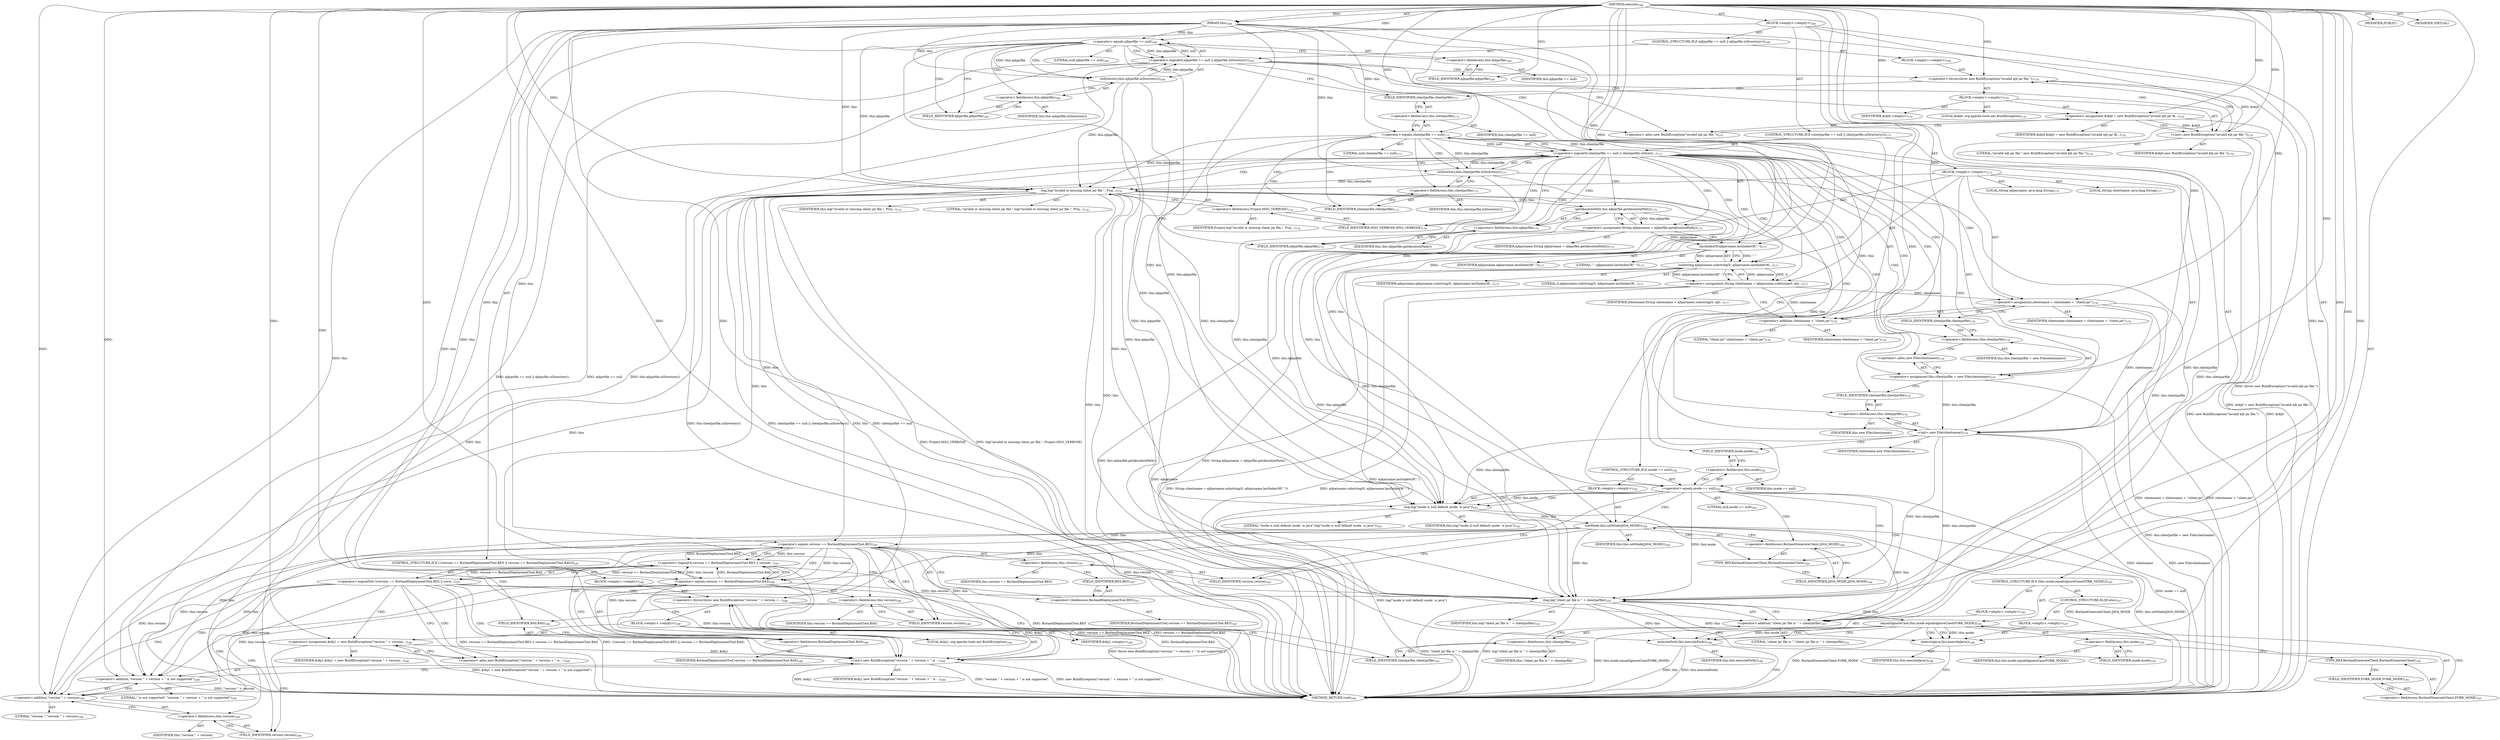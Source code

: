 digraph "execute" {  
"111669149704" [label = <(METHOD,execute)<SUB>168</SUB>> ]
"115964116997" [label = <(PARAM,this)<SUB>168</SUB>> ]
"25769803787" [label = <(BLOCK,&lt;empty&gt;,&lt;empty&gt;)<SUB>168</SUB>> ]
"47244640259" [label = <(CONTROL_STRUCTURE,IF,if (ejbjarfile == null || ejbjarfile.isDirectory()))<SUB>169</SUB>> ]
"30064771100" [label = <(&lt;operator&gt;.logicalOr,ejbjarfile == null || ejbjarfile.isDirectory())<SUB>169</SUB>> ]
"30064771101" [label = <(&lt;operator&gt;.equals,ejbjarfile == null)<SUB>169</SUB>> ]
"30064771102" [label = <(&lt;operator&gt;.fieldAccess,this.ejbjarfile)<SUB>169</SUB>> ]
"68719476775" [label = <(IDENTIFIER,this,ejbjarfile == null)> ]
"55834574860" [label = <(FIELD_IDENTIFIER,ejbjarfile,ejbjarfile)<SUB>169</SUB>> ]
"90194313218" [label = <(LITERAL,null,ejbjarfile == null)<SUB>169</SUB>> ]
"30064771103" [label = <(isDirectory,this.ejbjarfile.isDirectory())<SUB>169</SUB>> ]
"30064771104" [label = <(&lt;operator&gt;.fieldAccess,this.ejbjarfile)<SUB>169</SUB>> ]
"68719476776" [label = <(IDENTIFIER,this,this.ejbjarfile.isDirectory())> ]
"55834574861" [label = <(FIELD_IDENTIFIER,ejbjarfile,ejbjarfile)<SUB>169</SUB>> ]
"25769803788" [label = <(BLOCK,&lt;empty&gt;,&lt;empty&gt;)<SUB>169</SUB>> ]
"30064771105" [label = <(&lt;operator&gt;.throw,throw new BuildException(&quot;invalid ejb jar file.&quot;);)<SUB>170</SUB>> ]
"25769803789" [label = <(BLOCK,&lt;empty&gt;,&lt;empty&gt;)<SUB>170</SUB>> ]
"94489280512" [label = <(LOCAL,$obj0: org.apache.tools.ant.BuildException)<SUB>170</SUB>> ]
"30064771106" [label = <(&lt;operator&gt;.assignment,$obj0 = new BuildException(&quot;invalid ejb jar fil...)<SUB>170</SUB>> ]
"68719476777" [label = <(IDENTIFIER,$obj0,$obj0 = new BuildException(&quot;invalid ejb jar fil...)<SUB>170</SUB>> ]
"30064771107" [label = <(&lt;operator&gt;.alloc,new BuildException(&quot;invalid ejb jar file.&quot;))<SUB>170</SUB>> ]
"30064771108" [label = <(&lt;init&gt;,new BuildException(&quot;invalid ejb jar file.&quot;))<SUB>170</SUB>> ]
"68719476778" [label = <(IDENTIFIER,$obj0,new BuildException(&quot;invalid ejb jar file.&quot;))<SUB>170</SUB>> ]
"90194313219" [label = <(LITERAL,&quot;invalid ejb jar file.&quot;,new BuildException(&quot;invalid ejb jar file.&quot;))<SUB>170</SUB>> ]
"68719476779" [label = <(IDENTIFIER,$obj0,&lt;empty&gt;)<SUB>170</SUB>> ]
"47244640260" [label = <(CONTROL_STRUCTURE,IF,if (clientjarfile == null || clientjarfile.isDirectory()))<SUB>173</SUB>> ]
"30064771109" [label = <(&lt;operator&gt;.logicalOr,clientjarfile == null || clientjarfile.isDirect...)<SUB>173</SUB>> ]
"30064771110" [label = <(&lt;operator&gt;.equals,clientjarfile == null)<SUB>173</SUB>> ]
"30064771111" [label = <(&lt;operator&gt;.fieldAccess,this.clientjarfile)<SUB>173</SUB>> ]
"68719476780" [label = <(IDENTIFIER,this,clientjarfile == null)> ]
"55834574862" [label = <(FIELD_IDENTIFIER,clientjarfile,clientjarfile)<SUB>173</SUB>> ]
"90194313220" [label = <(LITERAL,null,clientjarfile == null)<SUB>173</SUB>> ]
"30064771112" [label = <(isDirectory,this.clientjarfile.isDirectory())<SUB>173</SUB>> ]
"30064771113" [label = <(&lt;operator&gt;.fieldAccess,this.clientjarfile)<SUB>173</SUB>> ]
"68719476781" [label = <(IDENTIFIER,this,this.clientjarfile.isDirectory())> ]
"55834574863" [label = <(FIELD_IDENTIFIER,clientjarfile,clientjarfile)<SUB>173</SUB>> ]
"25769803790" [label = <(BLOCK,&lt;empty&gt;,&lt;empty&gt;)<SUB>173</SUB>> ]
"30064771114" [label = <(log,log(&quot;invalid or missing client jar file.&quot;, Proj...)<SUB>174</SUB>> ]
"68719476746" [label = <(IDENTIFIER,this,log(&quot;invalid or missing client jar file.&quot;, Proj...)<SUB>174</SUB>> ]
"90194313221" [label = <(LITERAL,&quot;invalid or missing client jar file.&quot;,log(&quot;invalid or missing client jar file.&quot;, Proj...)<SUB>174</SUB>> ]
"30064771115" [label = <(&lt;operator&gt;.fieldAccess,Project.MSG_VERBOSE)<SUB>174</SUB>> ]
"68719476782" [label = <(IDENTIFIER,Project,log(&quot;invalid or missing client jar file.&quot;, Proj...)<SUB>174</SUB>> ]
"55834574864" [label = <(FIELD_IDENTIFIER,MSG_VERBOSE,MSG_VERBOSE)<SUB>174</SUB>> ]
"94489280513" [label = <(LOCAL,String ejbjarname: java.lang.String)<SUB>175</SUB>> ]
"30064771116" [label = <(&lt;operator&gt;.assignment,String ejbjarname = ejbjarfile.getAbsolutePath())<SUB>175</SUB>> ]
"68719476783" [label = <(IDENTIFIER,ejbjarname,String ejbjarname = ejbjarfile.getAbsolutePath())<SUB>175</SUB>> ]
"30064771117" [label = <(getAbsolutePath,this.ejbjarfile.getAbsolutePath())<SUB>175</SUB>> ]
"30064771118" [label = <(&lt;operator&gt;.fieldAccess,this.ejbjarfile)<SUB>175</SUB>> ]
"68719476784" [label = <(IDENTIFIER,this,this.ejbjarfile.getAbsolutePath())> ]
"55834574865" [label = <(FIELD_IDENTIFIER,ejbjarfile,ejbjarfile)<SUB>175</SUB>> ]
"94489280514" [label = <(LOCAL,String clientname: java.lang.String)<SUB>177</SUB>> ]
"30064771119" [label = <(&lt;operator&gt;.assignment,String clientname = ejbjarname.substring(0, ejb...)<SUB>177</SUB>> ]
"68719476785" [label = <(IDENTIFIER,clientname,String clientname = ejbjarname.substring(0, ejb...)<SUB>177</SUB>> ]
"30064771120" [label = <(substring,ejbjarname.substring(0, ejbjarname.lastIndexOf(...)<SUB>177</SUB>> ]
"68719476786" [label = <(IDENTIFIER,ejbjarname,ejbjarname.substring(0, ejbjarname.lastIndexOf(...)<SUB>177</SUB>> ]
"90194313222" [label = <(LITERAL,0,ejbjarname.substring(0, ejbjarname.lastIndexOf(...)<SUB>177</SUB>> ]
"30064771121" [label = <(lastIndexOf,ejbjarname.lastIndexOf(&quot;.&quot;))<SUB>177</SUB>> ]
"68719476787" [label = <(IDENTIFIER,ejbjarname,ejbjarname.lastIndexOf(&quot;.&quot;))<SUB>177</SUB>> ]
"90194313223" [label = <(LITERAL,&quot;.&quot;,ejbjarname.lastIndexOf(&quot;.&quot;))<SUB>177</SUB>> ]
"30064771122" [label = <(&lt;operator&gt;.assignment,clientname = clientname + &quot;client.jar&quot;)<SUB>178</SUB>> ]
"68719476788" [label = <(IDENTIFIER,clientname,clientname = clientname + &quot;client.jar&quot;)<SUB>178</SUB>> ]
"30064771123" [label = <(&lt;operator&gt;.addition,clientname + &quot;client.jar&quot;)<SUB>178</SUB>> ]
"68719476789" [label = <(IDENTIFIER,clientname,clientname + &quot;client.jar&quot;)<SUB>178</SUB>> ]
"90194313224" [label = <(LITERAL,&quot;client.jar&quot;,clientname + &quot;client.jar&quot;)<SUB>178</SUB>> ]
"30064771124" [label = <(&lt;operator&gt;.assignment,this.clientjarfile = new File(clientname))<SUB>179</SUB>> ]
"30064771125" [label = <(&lt;operator&gt;.fieldAccess,this.clientjarfile)<SUB>179</SUB>> ]
"68719476790" [label = <(IDENTIFIER,this,this.clientjarfile = new File(clientname))> ]
"55834574866" [label = <(FIELD_IDENTIFIER,clientjarfile,clientjarfile)<SUB>179</SUB>> ]
"30064771126" [label = <(&lt;operator&gt;.alloc,new File(clientname))<SUB>179</SUB>> ]
"30064771127" [label = <(&lt;init&gt;,new File(clientname))<SUB>179</SUB>> ]
"30064771128" [label = <(&lt;operator&gt;.fieldAccess,this.clientjarfile)<SUB>179</SUB>> ]
"68719476791" [label = <(IDENTIFIER,this,new File(clientname))> ]
"55834574867" [label = <(FIELD_IDENTIFIER,clientjarfile,clientjarfile)<SUB>179</SUB>> ]
"68719476792" [label = <(IDENTIFIER,clientname,new File(clientname))<SUB>179</SUB>> ]
"47244640261" [label = <(CONTROL_STRUCTURE,IF,if (mode == null))<SUB>182</SUB>> ]
"30064771129" [label = <(&lt;operator&gt;.equals,mode == null)<SUB>182</SUB>> ]
"30064771130" [label = <(&lt;operator&gt;.fieldAccess,this.mode)<SUB>182</SUB>> ]
"68719476793" [label = <(IDENTIFIER,this,mode == null)> ]
"55834574868" [label = <(FIELD_IDENTIFIER,mode,mode)<SUB>182</SUB>> ]
"90194313225" [label = <(LITERAL,null,mode == null)<SUB>182</SUB>> ]
"25769803791" [label = <(BLOCK,&lt;empty&gt;,&lt;empty&gt;)<SUB>182</SUB>> ]
"30064771131" [label = <(log,log(&quot;mode is null default mode  is java&quot;))<SUB>183</SUB>> ]
"68719476747" [label = <(IDENTIFIER,this,log(&quot;mode is null default mode  is java&quot;))<SUB>183</SUB>> ]
"90194313226" [label = <(LITERAL,&quot;mode is null default mode  is java&quot;,log(&quot;mode is null default mode  is java&quot;))<SUB>183</SUB>> ]
"30064771132" [label = <(setMode,this.setMode(JAVA_MODE))<SUB>184</SUB>> ]
"68719476748" [label = <(IDENTIFIER,this,this.setMode(JAVA_MODE))<SUB>184</SUB>> ]
"30064771133" [label = <(&lt;operator&gt;.fieldAccess,BorlandGenerateClient.JAVA_MODE)<SUB>184</SUB>> ]
"180388626432" [label = <(TYPE_REF,BorlandGenerateClient,BorlandGenerateClient)<SUB>184</SUB>> ]
"55834574869" [label = <(FIELD_IDENTIFIER,JAVA_MODE,JAVA_MODE)<SUB>184</SUB>> ]
"47244640262" [label = <(CONTROL_STRUCTURE,IF,if (!(version == BorlandDeploymentTool.BES || version == BorlandDeploymentTool.BAS)))<SUB>187</SUB>> ]
"30064771134" [label = <(&lt;operator&gt;.logicalNot,!(version == BorlandDeploymentTool.BES || versi...)<SUB>187</SUB>> ]
"30064771135" [label = <(&lt;operator&gt;.logicalOr,version == BorlandDeploymentTool.BES || version...)<SUB>187</SUB>> ]
"30064771136" [label = <(&lt;operator&gt;.equals,version == BorlandDeploymentTool.BES)<SUB>187</SUB>> ]
"30064771137" [label = <(&lt;operator&gt;.fieldAccess,this.version)<SUB>187</SUB>> ]
"68719476794" [label = <(IDENTIFIER,this,version == BorlandDeploymentTool.BES)> ]
"55834574870" [label = <(FIELD_IDENTIFIER,version,version)<SUB>187</SUB>> ]
"30064771138" [label = <(&lt;operator&gt;.fieldAccess,BorlandDeploymentTool.BES)<SUB>187</SUB>> ]
"68719476795" [label = <(IDENTIFIER,BorlandDeploymentTool,version == BorlandDeploymentTool.BES)<SUB>187</SUB>> ]
"55834574871" [label = <(FIELD_IDENTIFIER,BES,BES)<SUB>187</SUB>> ]
"30064771139" [label = <(&lt;operator&gt;.equals,version == BorlandDeploymentTool.BAS)<SUB>188</SUB>> ]
"30064771140" [label = <(&lt;operator&gt;.fieldAccess,this.version)<SUB>188</SUB>> ]
"68719476796" [label = <(IDENTIFIER,this,version == BorlandDeploymentTool.BAS)> ]
"55834574872" [label = <(FIELD_IDENTIFIER,version,version)<SUB>188</SUB>> ]
"30064771141" [label = <(&lt;operator&gt;.fieldAccess,BorlandDeploymentTool.BAS)<SUB>188</SUB>> ]
"68719476797" [label = <(IDENTIFIER,BorlandDeploymentTool,version == BorlandDeploymentTool.BAS)<SUB>188</SUB>> ]
"55834574873" [label = <(FIELD_IDENTIFIER,BAS,BAS)<SUB>188</SUB>> ]
"25769803792" [label = <(BLOCK,&lt;empty&gt;,&lt;empty&gt;)<SUB>188</SUB>> ]
"30064771142" [label = <(&lt;operator&gt;.throw,throw new BuildException(&quot;version &quot; + version +...)<SUB>189</SUB>> ]
"25769803793" [label = <(BLOCK,&lt;empty&gt;,&lt;empty&gt;)<SUB>189</SUB>> ]
"94489280515" [label = <(LOCAL,$obj1: org.apache.tools.ant.BuildException)<SUB>189</SUB>> ]
"30064771143" [label = <(&lt;operator&gt;.assignment,$obj1 = new BuildException(&quot;version &quot; + version...)<SUB>189</SUB>> ]
"68719476798" [label = <(IDENTIFIER,$obj1,$obj1 = new BuildException(&quot;version &quot; + version...)<SUB>189</SUB>> ]
"30064771144" [label = <(&lt;operator&gt;.alloc,new BuildException(&quot;version &quot; + version + &quot; is ...)<SUB>189</SUB>> ]
"30064771145" [label = <(&lt;init&gt;,new BuildException(&quot;version &quot; + version + &quot; is ...)<SUB>189</SUB>> ]
"68719476799" [label = <(IDENTIFIER,$obj1,new BuildException(&quot;version &quot; + version + &quot; is ...)<SUB>189</SUB>> ]
"30064771146" [label = <(&lt;operator&gt;.addition,&quot;version &quot; + version + &quot; is not supported&quot;)<SUB>189</SUB>> ]
"30064771147" [label = <(&lt;operator&gt;.addition,&quot;version &quot; + version)<SUB>189</SUB>> ]
"90194313227" [label = <(LITERAL,&quot;version &quot;,&quot;version &quot; + version)<SUB>189</SUB>> ]
"30064771148" [label = <(&lt;operator&gt;.fieldAccess,this.version)<SUB>189</SUB>> ]
"68719476800" [label = <(IDENTIFIER,this,&quot;version &quot; + version)> ]
"55834574874" [label = <(FIELD_IDENTIFIER,version,version)<SUB>189</SUB>> ]
"90194313228" [label = <(LITERAL,&quot; is not supported&quot;,&quot;version &quot; + version + &quot; is not supported&quot;)<SUB>190</SUB>> ]
"68719476801" [label = <(IDENTIFIER,$obj1,&lt;empty&gt;)<SUB>189</SUB>> ]
"30064771149" [label = <(log,log(&quot;client jar file is &quot; + clientjarfile))<SUB>193</SUB>> ]
"68719476749" [label = <(IDENTIFIER,this,log(&quot;client jar file is &quot; + clientjarfile))<SUB>193</SUB>> ]
"30064771150" [label = <(&lt;operator&gt;.addition,&quot;client jar file is &quot; + clientjarfile)<SUB>193</SUB>> ]
"90194313229" [label = <(LITERAL,&quot;client jar file is &quot;,&quot;client jar file is &quot; + clientjarfile)<SUB>193</SUB>> ]
"30064771151" [label = <(&lt;operator&gt;.fieldAccess,this.clientjarfile)<SUB>193</SUB>> ]
"68719476802" [label = <(IDENTIFIER,this,&quot;client jar file is &quot; + clientjarfile)> ]
"55834574875" [label = <(FIELD_IDENTIFIER,clientjarfile,clientjarfile)<SUB>193</SUB>> ]
"47244640263" [label = <(CONTROL_STRUCTURE,IF,if (this.mode.equalsIgnoreCase(FORK_MODE)))<SUB>195</SUB>> ]
"30064771152" [label = <(equalsIgnoreCase,this.mode.equalsIgnoreCase(FORK_MODE))<SUB>195</SUB>> ]
"30064771153" [label = <(&lt;operator&gt;.fieldAccess,this.mode)<SUB>195</SUB>> ]
"68719476803" [label = <(IDENTIFIER,this,this.mode.equalsIgnoreCase(FORK_MODE))> ]
"55834574876" [label = <(FIELD_IDENTIFIER,mode,mode)<SUB>195</SUB>> ]
"30064771154" [label = <(&lt;operator&gt;.fieldAccess,BorlandGenerateClient.FORK_MODE)<SUB>195</SUB>> ]
"180388626433" [label = <(TYPE_REF,BorlandGenerateClient,BorlandGenerateClient)<SUB>195</SUB>> ]
"55834574877" [label = <(FIELD_IDENTIFIER,FORK_MODE,FORK_MODE)<SUB>195</SUB>> ]
"25769803794" [label = <(BLOCK,&lt;empty&gt;,&lt;empty&gt;)<SUB>195</SUB>> ]
"30064771155" [label = <(executeFork,this.executeFork())<SUB>196</SUB>> ]
"68719476750" [label = <(IDENTIFIER,this,this.executeFork())<SUB>196</SUB>> ]
"47244640264" [label = <(CONTROL_STRUCTURE,ELSE,else)<SUB>197</SUB>> ]
"25769803795" [label = <(BLOCK,&lt;empty&gt;,&lt;empty&gt;)<SUB>197</SUB>> ]
"30064771156" [label = <(executeJava,this.executeJava())<SUB>198</SUB>> ]
"68719476751" [label = <(IDENTIFIER,this,this.executeJava())<SUB>198</SUB>> ]
"133143986194" [label = <(MODIFIER,PUBLIC)> ]
"133143986195" [label = <(MODIFIER,VIRTUAL)> ]
"128849018888" [label = <(METHOD_RETURN,void)<SUB>168</SUB>> ]
  "111669149704" -> "115964116997"  [ label = "AST: "] 
  "111669149704" -> "25769803787"  [ label = "AST: "] 
  "111669149704" -> "133143986194"  [ label = "AST: "] 
  "111669149704" -> "133143986195"  [ label = "AST: "] 
  "111669149704" -> "128849018888"  [ label = "AST: "] 
  "25769803787" -> "47244640259"  [ label = "AST: "] 
  "25769803787" -> "47244640260"  [ label = "AST: "] 
  "25769803787" -> "47244640261"  [ label = "AST: "] 
  "25769803787" -> "47244640262"  [ label = "AST: "] 
  "25769803787" -> "30064771149"  [ label = "AST: "] 
  "25769803787" -> "47244640263"  [ label = "AST: "] 
  "47244640259" -> "30064771100"  [ label = "AST: "] 
  "47244640259" -> "25769803788"  [ label = "AST: "] 
  "30064771100" -> "30064771101"  [ label = "AST: "] 
  "30064771100" -> "30064771103"  [ label = "AST: "] 
  "30064771101" -> "30064771102"  [ label = "AST: "] 
  "30064771101" -> "90194313218"  [ label = "AST: "] 
  "30064771102" -> "68719476775"  [ label = "AST: "] 
  "30064771102" -> "55834574860"  [ label = "AST: "] 
  "30064771103" -> "30064771104"  [ label = "AST: "] 
  "30064771104" -> "68719476776"  [ label = "AST: "] 
  "30064771104" -> "55834574861"  [ label = "AST: "] 
  "25769803788" -> "30064771105"  [ label = "AST: "] 
  "30064771105" -> "25769803789"  [ label = "AST: "] 
  "25769803789" -> "94489280512"  [ label = "AST: "] 
  "25769803789" -> "30064771106"  [ label = "AST: "] 
  "25769803789" -> "30064771108"  [ label = "AST: "] 
  "25769803789" -> "68719476779"  [ label = "AST: "] 
  "30064771106" -> "68719476777"  [ label = "AST: "] 
  "30064771106" -> "30064771107"  [ label = "AST: "] 
  "30064771108" -> "68719476778"  [ label = "AST: "] 
  "30064771108" -> "90194313219"  [ label = "AST: "] 
  "47244640260" -> "30064771109"  [ label = "AST: "] 
  "47244640260" -> "25769803790"  [ label = "AST: "] 
  "30064771109" -> "30064771110"  [ label = "AST: "] 
  "30064771109" -> "30064771112"  [ label = "AST: "] 
  "30064771110" -> "30064771111"  [ label = "AST: "] 
  "30064771110" -> "90194313220"  [ label = "AST: "] 
  "30064771111" -> "68719476780"  [ label = "AST: "] 
  "30064771111" -> "55834574862"  [ label = "AST: "] 
  "30064771112" -> "30064771113"  [ label = "AST: "] 
  "30064771113" -> "68719476781"  [ label = "AST: "] 
  "30064771113" -> "55834574863"  [ label = "AST: "] 
  "25769803790" -> "30064771114"  [ label = "AST: "] 
  "25769803790" -> "94489280513"  [ label = "AST: "] 
  "25769803790" -> "30064771116"  [ label = "AST: "] 
  "25769803790" -> "94489280514"  [ label = "AST: "] 
  "25769803790" -> "30064771119"  [ label = "AST: "] 
  "25769803790" -> "30064771122"  [ label = "AST: "] 
  "25769803790" -> "30064771124"  [ label = "AST: "] 
  "25769803790" -> "30064771127"  [ label = "AST: "] 
  "30064771114" -> "68719476746"  [ label = "AST: "] 
  "30064771114" -> "90194313221"  [ label = "AST: "] 
  "30064771114" -> "30064771115"  [ label = "AST: "] 
  "30064771115" -> "68719476782"  [ label = "AST: "] 
  "30064771115" -> "55834574864"  [ label = "AST: "] 
  "30064771116" -> "68719476783"  [ label = "AST: "] 
  "30064771116" -> "30064771117"  [ label = "AST: "] 
  "30064771117" -> "30064771118"  [ label = "AST: "] 
  "30064771118" -> "68719476784"  [ label = "AST: "] 
  "30064771118" -> "55834574865"  [ label = "AST: "] 
  "30064771119" -> "68719476785"  [ label = "AST: "] 
  "30064771119" -> "30064771120"  [ label = "AST: "] 
  "30064771120" -> "68719476786"  [ label = "AST: "] 
  "30064771120" -> "90194313222"  [ label = "AST: "] 
  "30064771120" -> "30064771121"  [ label = "AST: "] 
  "30064771121" -> "68719476787"  [ label = "AST: "] 
  "30064771121" -> "90194313223"  [ label = "AST: "] 
  "30064771122" -> "68719476788"  [ label = "AST: "] 
  "30064771122" -> "30064771123"  [ label = "AST: "] 
  "30064771123" -> "68719476789"  [ label = "AST: "] 
  "30064771123" -> "90194313224"  [ label = "AST: "] 
  "30064771124" -> "30064771125"  [ label = "AST: "] 
  "30064771124" -> "30064771126"  [ label = "AST: "] 
  "30064771125" -> "68719476790"  [ label = "AST: "] 
  "30064771125" -> "55834574866"  [ label = "AST: "] 
  "30064771127" -> "30064771128"  [ label = "AST: "] 
  "30064771127" -> "68719476792"  [ label = "AST: "] 
  "30064771128" -> "68719476791"  [ label = "AST: "] 
  "30064771128" -> "55834574867"  [ label = "AST: "] 
  "47244640261" -> "30064771129"  [ label = "AST: "] 
  "47244640261" -> "25769803791"  [ label = "AST: "] 
  "30064771129" -> "30064771130"  [ label = "AST: "] 
  "30064771129" -> "90194313225"  [ label = "AST: "] 
  "30064771130" -> "68719476793"  [ label = "AST: "] 
  "30064771130" -> "55834574868"  [ label = "AST: "] 
  "25769803791" -> "30064771131"  [ label = "AST: "] 
  "25769803791" -> "30064771132"  [ label = "AST: "] 
  "30064771131" -> "68719476747"  [ label = "AST: "] 
  "30064771131" -> "90194313226"  [ label = "AST: "] 
  "30064771132" -> "68719476748"  [ label = "AST: "] 
  "30064771132" -> "30064771133"  [ label = "AST: "] 
  "30064771133" -> "180388626432"  [ label = "AST: "] 
  "30064771133" -> "55834574869"  [ label = "AST: "] 
  "47244640262" -> "30064771134"  [ label = "AST: "] 
  "47244640262" -> "25769803792"  [ label = "AST: "] 
  "30064771134" -> "30064771135"  [ label = "AST: "] 
  "30064771135" -> "30064771136"  [ label = "AST: "] 
  "30064771135" -> "30064771139"  [ label = "AST: "] 
  "30064771136" -> "30064771137"  [ label = "AST: "] 
  "30064771136" -> "30064771138"  [ label = "AST: "] 
  "30064771137" -> "68719476794"  [ label = "AST: "] 
  "30064771137" -> "55834574870"  [ label = "AST: "] 
  "30064771138" -> "68719476795"  [ label = "AST: "] 
  "30064771138" -> "55834574871"  [ label = "AST: "] 
  "30064771139" -> "30064771140"  [ label = "AST: "] 
  "30064771139" -> "30064771141"  [ label = "AST: "] 
  "30064771140" -> "68719476796"  [ label = "AST: "] 
  "30064771140" -> "55834574872"  [ label = "AST: "] 
  "30064771141" -> "68719476797"  [ label = "AST: "] 
  "30064771141" -> "55834574873"  [ label = "AST: "] 
  "25769803792" -> "30064771142"  [ label = "AST: "] 
  "30064771142" -> "25769803793"  [ label = "AST: "] 
  "25769803793" -> "94489280515"  [ label = "AST: "] 
  "25769803793" -> "30064771143"  [ label = "AST: "] 
  "25769803793" -> "30064771145"  [ label = "AST: "] 
  "25769803793" -> "68719476801"  [ label = "AST: "] 
  "30064771143" -> "68719476798"  [ label = "AST: "] 
  "30064771143" -> "30064771144"  [ label = "AST: "] 
  "30064771145" -> "68719476799"  [ label = "AST: "] 
  "30064771145" -> "30064771146"  [ label = "AST: "] 
  "30064771146" -> "30064771147"  [ label = "AST: "] 
  "30064771146" -> "90194313228"  [ label = "AST: "] 
  "30064771147" -> "90194313227"  [ label = "AST: "] 
  "30064771147" -> "30064771148"  [ label = "AST: "] 
  "30064771148" -> "68719476800"  [ label = "AST: "] 
  "30064771148" -> "55834574874"  [ label = "AST: "] 
  "30064771149" -> "68719476749"  [ label = "AST: "] 
  "30064771149" -> "30064771150"  [ label = "AST: "] 
  "30064771150" -> "90194313229"  [ label = "AST: "] 
  "30064771150" -> "30064771151"  [ label = "AST: "] 
  "30064771151" -> "68719476802"  [ label = "AST: "] 
  "30064771151" -> "55834574875"  [ label = "AST: "] 
  "47244640263" -> "30064771152"  [ label = "AST: "] 
  "47244640263" -> "25769803794"  [ label = "AST: "] 
  "47244640263" -> "47244640264"  [ label = "AST: "] 
  "30064771152" -> "30064771153"  [ label = "AST: "] 
  "30064771152" -> "30064771154"  [ label = "AST: "] 
  "30064771153" -> "68719476803"  [ label = "AST: "] 
  "30064771153" -> "55834574876"  [ label = "AST: "] 
  "30064771154" -> "180388626433"  [ label = "AST: "] 
  "30064771154" -> "55834574877"  [ label = "AST: "] 
  "25769803794" -> "30064771155"  [ label = "AST: "] 
  "30064771155" -> "68719476750"  [ label = "AST: "] 
  "47244640264" -> "25769803795"  [ label = "AST: "] 
  "25769803795" -> "30064771156"  [ label = "AST: "] 
  "30064771156" -> "68719476751"  [ label = "AST: "] 
  "30064771149" -> "55834574876"  [ label = "CFG: "] 
  "30064771100" -> "30064771107"  [ label = "CFG: "] 
  "30064771100" -> "55834574862"  [ label = "CFG: "] 
  "30064771109" -> "55834574864"  [ label = "CFG: "] 
  "30064771109" -> "55834574868"  [ label = "CFG: "] 
  "30064771129" -> "30064771131"  [ label = "CFG: "] 
  "30064771129" -> "55834574870"  [ label = "CFG: "] 
  "30064771134" -> "30064771144"  [ label = "CFG: "] 
  "30064771134" -> "55834574875"  [ label = "CFG: "] 
  "30064771150" -> "30064771149"  [ label = "CFG: "] 
  "30064771152" -> "30064771155"  [ label = "CFG: "] 
  "30064771152" -> "30064771156"  [ label = "CFG: "] 
  "30064771101" -> "30064771100"  [ label = "CFG: "] 
  "30064771101" -> "55834574861"  [ label = "CFG: "] 
  "30064771103" -> "30064771100"  [ label = "CFG: "] 
  "30064771105" -> "55834574862"  [ label = "CFG: "] 
  "30064771110" -> "30064771109"  [ label = "CFG: "] 
  "30064771110" -> "55834574863"  [ label = "CFG: "] 
  "30064771112" -> "30064771109"  [ label = "CFG: "] 
  "30064771114" -> "55834574865"  [ label = "CFG: "] 
  "30064771116" -> "30064771121"  [ label = "CFG: "] 
  "30064771119" -> "30064771123"  [ label = "CFG: "] 
  "30064771122" -> "55834574866"  [ label = "CFG: "] 
  "30064771124" -> "55834574867"  [ label = "CFG: "] 
  "30064771127" -> "55834574868"  [ label = "CFG: "] 
  "30064771130" -> "30064771129"  [ label = "CFG: "] 
  "30064771131" -> "180388626432"  [ label = "CFG: "] 
  "30064771132" -> "55834574870"  [ label = "CFG: "] 
  "30064771135" -> "30064771134"  [ label = "CFG: "] 
  "30064771142" -> "55834574875"  [ label = "CFG: "] 
  "30064771151" -> "30064771150"  [ label = "CFG: "] 
  "30064771153" -> "180388626433"  [ label = "CFG: "] 
  "30064771154" -> "30064771152"  [ label = "CFG: "] 
  "30064771155" -> "128849018888"  [ label = "CFG: "] 
  "30064771102" -> "30064771101"  [ label = "CFG: "] 
  "30064771104" -> "30064771103"  [ label = "CFG: "] 
  "30064771111" -> "30064771110"  [ label = "CFG: "] 
  "30064771113" -> "30064771112"  [ label = "CFG: "] 
  "30064771115" -> "30064771114"  [ label = "CFG: "] 
  "30064771117" -> "30064771116"  [ label = "CFG: "] 
  "30064771120" -> "30064771119"  [ label = "CFG: "] 
  "30064771123" -> "30064771122"  [ label = "CFG: "] 
  "30064771125" -> "30064771126"  [ label = "CFG: "] 
  "30064771126" -> "30064771124"  [ label = "CFG: "] 
  "30064771128" -> "30064771127"  [ label = "CFG: "] 
  "55834574868" -> "30064771130"  [ label = "CFG: "] 
  "30064771133" -> "30064771132"  [ label = "CFG: "] 
  "30064771136" -> "30064771135"  [ label = "CFG: "] 
  "30064771136" -> "55834574872"  [ label = "CFG: "] 
  "30064771139" -> "30064771135"  [ label = "CFG: "] 
  "55834574875" -> "30064771151"  [ label = "CFG: "] 
  "55834574876" -> "30064771153"  [ label = "CFG: "] 
  "180388626433" -> "55834574877"  [ label = "CFG: "] 
  "55834574877" -> "30064771154"  [ label = "CFG: "] 
  "30064771156" -> "128849018888"  [ label = "CFG: "] 
  "55834574860" -> "30064771102"  [ label = "CFG: "] 
  "55834574861" -> "30064771104"  [ label = "CFG: "] 
  "30064771106" -> "30064771108"  [ label = "CFG: "] 
  "30064771108" -> "30064771105"  [ label = "CFG: "] 
  "55834574862" -> "30064771111"  [ label = "CFG: "] 
  "55834574863" -> "30064771113"  [ label = "CFG: "] 
  "55834574864" -> "30064771115"  [ label = "CFG: "] 
  "30064771118" -> "30064771117"  [ label = "CFG: "] 
  "30064771121" -> "30064771120"  [ label = "CFG: "] 
  "55834574866" -> "30064771125"  [ label = "CFG: "] 
  "55834574867" -> "30064771128"  [ label = "CFG: "] 
  "180388626432" -> "55834574869"  [ label = "CFG: "] 
  "55834574869" -> "30064771133"  [ label = "CFG: "] 
  "30064771137" -> "55834574871"  [ label = "CFG: "] 
  "30064771138" -> "30064771136"  [ label = "CFG: "] 
  "30064771140" -> "55834574873"  [ label = "CFG: "] 
  "30064771141" -> "30064771139"  [ label = "CFG: "] 
  "30064771143" -> "55834574874"  [ label = "CFG: "] 
  "30064771145" -> "30064771142"  [ label = "CFG: "] 
  "30064771107" -> "30064771106"  [ label = "CFG: "] 
  "55834574865" -> "30064771118"  [ label = "CFG: "] 
  "55834574870" -> "30064771137"  [ label = "CFG: "] 
  "55834574871" -> "30064771138"  [ label = "CFG: "] 
  "55834574872" -> "30064771140"  [ label = "CFG: "] 
  "55834574873" -> "30064771141"  [ label = "CFG: "] 
  "30064771144" -> "30064771143"  [ label = "CFG: "] 
  "30064771146" -> "30064771145"  [ label = "CFG: "] 
  "30064771147" -> "30064771146"  [ label = "CFG: "] 
  "30064771148" -> "30064771147"  [ label = "CFG: "] 
  "55834574874" -> "30064771148"  [ label = "CFG: "] 
  "111669149704" -> "55834574860"  [ label = "CFG: "] 
  "30064771100" -> "128849018888"  [ label = "DDG: ejbjarfile == null"] 
  "30064771100" -> "128849018888"  [ label = "DDG: this.ejbjarfile.isDirectory()"] 
  "30064771100" -> "128849018888"  [ label = "DDG: ejbjarfile == null || ejbjarfile.isDirectory()"] 
  "30064771106" -> "128849018888"  [ label = "DDG: $obj0 = new BuildException(&quot;invalid ejb jar file.&quot;)"] 
  "30064771108" -> "128849018888"  [ label = "DDG: $obj0"] 
  "30064771108" -> "128849018888"  [ label = "DDG: new BuildException(&quot;invalid ejb jar file.&quot;)"] 
  "30064771105" -> "128849018888"  [ label = "DDG: throw new BuildException(&quot;invalid ejb jar file.&quot;);"] 
  "30064771109" -> "128849018888"  [ label = "DDG: clientjarfile == null"] 
  "30064771109" -> "128849018888"  [ label = "DDG: this.clientjarfile.isDirectory()"] 
  "30064771109" -> "128849018888"  [ label = "DDG: clientjarfile == null || clientjarfile.isDirectory()"] 
  "30064771114" -> "128849018888"  [ label = "DDG: Project.MSG_VERBOSE"] 
  "30064771114" -> "128849018888"  [ label = "DDG: log(&quot;invalid or missing client jar file.&quot;, Project.MSG_VERBOSE)"] 
  "30064771116" -> "128849018888"  [ label = "DDG: this.ejbjarfile.getAbsolutePath()"] 
  "30064771116" -> "128849018888"  [ label = "DDG: String ejbjarname = ejbjarfile.getAbsolutePath()"] 
  "30064771120" -> "128849018888"  [ label = "DDG: ejbjarname"] 
  "30064771120" -> "128849018888"  [ label = "DDG: ejbjarname.lastIndexOf(&quot;.&quot;)"] 
  "30064771119" -> "128849018888"  [ label = "DDG: ejbjarname.substring(0, ejbjarname.lastIndexOf(&quot;.&quot;))"] 
  "30064771119" -> "128849018888"  [ label = "DDG: String clientname = ejbjarname.substring(0, ejbjarname.lastIndexOf(&quot;.&quot;))"] 
  "30064771122" -> "128849018888"  [ label = "DDG: clientname + &quot;client.jar&quot;"] 
  "30064771122" -> "128849018888"  [ label = "DDG: clientname = clientname + &quot;client.jar&quot;"] 
  "30064771124" -> "128849018888"  [ label = "DDG: this.clientjarfile = new File(clientname)"] 
  "30064771127" -> "128849018888"  [ label = "DDG: clientname"] 
  "30064771127" -> "128849018888"  [ label = "DDG: new File(clientname)"] 
  "30064771129" -> "128849018888"  [ label = "DDG: mode == null"] 
  "30064771131" -> "128849018888"  [ label = "DDG: log(&quot;mode is null default mode  is java&quot;)"] 
  "30064771132" -> "128849018888"  [ label = "DDG: BorlandGenerateClient.JAVA_MODE"] 
  "30064771132" -> "128849018888"  [ label = "DDG: this.setMode(JAVA_MODE)"] 
  "30064771136" -> "128849018888"  [ label = "DDG: BorlandDeploymentTool.BES"] 
  "30064771135" -> "128849018888"  [ label = "DDG: version == BorlandDeploymentTool.BES"] 
  "30064771139" -> "128849018888"  [ label = "DDG: BorlandDeploymentTool.BAS"] 
  "30064771135" -> "128849018888"  [ label = "DDG: version == BorlandDeploymentTool.BAS"] 
  "30064771134" -> "128849018888"  [ label = "DDG: version == BorlandDeploymentTool.BES || version == BorlandDeploymentTool.BAS"] 
  "30064771134" -> "128849018888"  [ label = "DDG: !(version == BorlandDeploymentTool.BES || version == BorlandDeploymentTool.BAS)"] 
  "30064771143" -> "128849018888"  [ label = "DDG: $obj1 = new BuildException(&quot;version &quot; + version + &quot; is not supported&quot;)"] 
  "30064771145" -> "128849018888"  [ label = "DDG: $obj1"] 
  "30064771146" -> "128849018888"  [ label = "DDG: &quot;version &quot; + version"] 
  "30064771145" -> "128849018888"  [ label = "DDG: &quot;version &quot; + version + &quot; is not supported&quot;"] 
  "30064771145" -> "128849018888"  [ label = "DDG: new BuildException(&quot;version &quot; + version + &quot; is not supported&quot;)"] 
  "30064771142" -> "128849018888"  [ label = "DDG: throw new BuildException(&quot;version &quot; + version + &quot; is not supported&quot;);"] 
  "30064771149" -> "128849018888"  [ label = "DDG: &quot;client jar file is &quot; + clientjarfile"] 
  "30064771149" -> "128849018888"  [ label = "DDG: log(&quot;client jar file is &quot; + clientjarfile)"] 
  "30064771152" -> "128849018888"  [ label = "DDG: BorlandGenerateClient.FORK_MODE"] 
  "30064771152" -> "128849018888"  [ label = "DDG: this.mode.equalsIgnoreCase(FORK_MODE)"] 
  "30064771155" -> "128849018888"  [ label = "DDG: this"] 
  "30064771155" -> "128849018888"  [ label = "DDG: this.executeFork()"] 
  "111669149704" -> "115964116997"  [ label = "DDG: "] 
  "115964116997" -> "30064771149"  [ label = "DDG: this"] 
  "30064771101" -> "30064771149"  [ label = "DDG: this.ejbjarfile"] 
  "30064771103" -> "30064771149"  [ label = "DDG: this.ejbjarfile"] 
  "30064771114" -> "30064771149"  [ label = "DDG: this"] 
  "30064771117" -> "30064771149"  [ label = "DDG: this.ejbjarfile"] 
  "30064771129" -> "30064771149"  [ label = "DDG: this.mode"] 
  "30064771132" -> "30064771149"  [ label = "DDG: this"] 
  "30064771136" -> "30064771149"  [ label = "DDG: this.version"] 
  "30064771139" -> "30064771149"  [ label = "DDG: this.version"] 
  "111669149704" -> "30064771149"  [ label = "DDG: "] 
  "30064771110" -> "30064771149"  [ label = "DDG: this.clientjarfile"] 
  "30064771112" -> "30064771149"  [ label = "DDG: this.clientjarfile"] 
  "30064771127" -> "30064771149"  [ label = "DDG: this.clientjarfile"] 
  "30064771101" -> "30064771100"  [ label = "DDG: this.ejbjarfile"] 
  "30064771101" -> "30064771100"  [ label = "DDG: null"] 
  "30064771103" -> "30064771100"  [ label = "DDG: this.ejbjarfile"] 
  "30064771110" -> "30064771109"  [ label = "DDG: this.clientjarfile"] 
  "30064771110" -> "30064771109"  [ label = "DDG: null"] 
  "30064771112" -> "30064771109"  [ label = "DDG: this.clientjarfile"] 
  "30064771117" -> "30064771116"  [ label = "DDG: this.ejbjarfile"] 
  "30064771120" -> "30064771119"  [ label = "DDG: ejbjarname"] 
  "30064771120" -> "30064771119"  [ label = "DDG: 0"] 
  "30064771120" -> "30064771119"  [ label = "DDG: ejbjarname.lastIndexOf(&quot;.&quot;)"] 
  "30064771119" -> "30064771122"  [ label = "DDG: clientname"] 
  "111669149704" -> "30064771122"  [ label = "DDG: "] 
  "111669149704" -> "30064771124"  [ label = "DDG: "] 
  "115964116997" -> "30064771129"  [ label = "DDG: this"] 
  "30064771114" -> "30064771129"  [ label = "DDG: this"] 
  "111669149704" -> "30064771129"  [ label = "DDG: "] 
  "30064771135" -> "30064771134"  [ label = "DDG: version == BorlandDeploymentTool.BES"] 
  "30064771135" -> "30064771134"  [ label = "DDG: version == BorlandDeploymentTool.BAS"] 
  "111669149704" -> "30064771150"  [ label = "DDG: "] 
  "115964116997" -> "30064771150"  [ label = "DDG: this"] 
  "30064771110" -> "30064771150"  [ label = "DDG: this.clientjarfile"] 
  "30064771112" -> "30064771150"  [ label = "DDG: this.clientjarfile"] 
  "30064771114" -> "30064771150"  [ label = "DDG: this"] 
  "30064771127" -> "30064771150"  [ label = "DDG: this.clientjarfile"] 
  "30064771132" -> "30064771150"  [ label = "DDG: this"] 
  "30064771149" -> "30064771152"  [ label = "DDG: this"] 
  "115964116997" -> "30064771101"  [ label = "DDG: this"] 
  "111669149704" -> "30064771101"  [ label = "DDG: "] 
  "115964116997" -> "30064771103"  [ label = "DDG: this"] 
  "30064771101" -> "30064771103"  [ label = "DDG: this.ejbjarfile"] 
  "30064771108" -> "30064771105"  [ label = "DDG: $obj0"] 
  "111669149704" -> "30064771105"  [ label = "DDG: "] 
  "115964116997" -> "30064771110"  [ label = "DDG: this"] 
  "111669149704" -> "30064771110"  [ label = "DDG: "] 
  "115964116997" -> "30064771112"  [ label = "DDG: this"] 
  "30064771110" -> "30064771112"  [ label = "DDG: this.clientjarfile"] 
  "115964116997" -> "30064771114"  [ label = "DDG: this"] 
  "30064771101" -> "30064771114"  [ label = "DDG: this.ejbjarfile"] 
  "30064771103" -> "30064771114"  [ label = "DDG: this.ejbjarfile"] 
  "30064771110" -> "30064771114"  [ label = "DDG: this.clientjarfile"] 
  "30064771112" -> "30064771114"  [ label = "DDG: this.clientjarfile"] 
  "111669149704" -> "30064771114"  [ label = "DDG: "] 
  "30064771114" -> "30064771127"  [ label = "DDG: this"] 
  "30064771124" -> "30064771127"  [ label = "DDG: this.clientjarfile"] 
  "30064771122" -> "30064771127"  [ label = "DDG: clientname"] 
  "111669149704" -> "30064771127"  [ label = "DDG: "] 
  "115964116997" -> "30064771131"  [ label = "DDG: this"] 
  "30064771101" -> "30064771131"  [ label = "DDG: this.ejbjarfile"] 
  "30064771103" -> "30064771131"  [ label = "DDG: this.ejbjarfile"] 
  "30064771110" -> "30064771131"  [ label = "DDG: this.clientjarfile"] 
  "30064771112" -> "30064771131"  [ label = "DDG: this.clientjarfile"] 
  "30064771114" -> "30064771131"  [ label = "DDG: this"] 
  "30064771117" -> "30064771131"  [ label = "DDG: this.ejbjarfile"] 
  "30064771127" -> "30064771131"  [ label = "DDG: this.clientjarfile"] 
  "30064771129" -> "30064771131"  [ label = "DDG: this.mode"] 
  "111669149704" -> "30064771131"  [ label = "DDG: "] 
  "30064771131" -> "30064771132"  [ label = "DDG: this"] 
  "111669149704" -> "30064771132"  [ label = "DDG: "] 
  "30064771136" -> "30064771135"  [ label = "DDG: this.version"] 
  "30064771136" -> "30064771135"  [ label = "DDG: BorlandDeploymentTool.BES"] 
  "30064771139" -> "30064771135"  [ label = "DDG: this.version"] 
  "30064771139" -> "30064771135"  [ label = "DDG: BorlandDeploymentTool.BAS"] 
  "30064771145" -> "30064771142"  [ label = "DDG: $obj1"] 
  "111669149704" -> "30064771142"  [ label = "DDG: "] 
  "30064771149" -> "30064771155"  [ label = "DDG: this"] 
  "30064771152" -> "30064771155"  [ label = "DDG: this.mode"] 
  "111669149704" -> "30064771155"  [ label = "DDG: "] 
  "111669149704" -> "30064771106"  [ label = "DDG: "] 
  "111669149704" -> "68719476779"  [ label = "DDG: "] 
  "30064771114" -> "30064771117"  [ label = "DDG: this"] 
  "30064771121" -> "30064771120"  [ label = "DDG: ejbjarname"] 
  "111669149704" -> "30064771120"  [ label = "DDG: "] 
  "30064771121" -> "30064771120"  [ label = "DDG: &quot;.&quot;"] 
  "30064771119" -> "30064771123"  [ label = "DDG: clientname"] 
  "111669149704" -> "30064771123"  [ label = "DDG: "] 
  "115964116997" -> "30064771136"  [ label = "DDG: this"] 
  "30064771114" -> "30064771136"  [ label = "DDG: this"] 
  "30064771132" -> "30064771136"  [ label = "DDG: this"] 
  "115964116997" -> "30064771139"  [ label = "DDG: this"] 
  "30064771114" -> "30064771139"  [ label = "DDG: this"] 
  "30064771132" -> "30064771139"  [ label = "DDG: this"] 
  "30064771136" -> "30064771139"  [ label = "DDG: this.version"] 
  "111669149704" -> "30064771143"  [ label = "DDG: "] 
  "111669149704" -> "68719476801"  [ label = "DDG: "] 
  "30064771149" -> "30064771156"  [ label = "DDG: this"] 
  "30064771152" -> "30064771156"  [ label = "DDG: this.mode"] 
  "111669149704" -> "30064771156"  [ label = "DDG: "] 
  "30064771106" -> "30064771108"  [ label = "DDG: $obj0"] 
  "111669149704" -> "30064771108"  [ label = "DDG: "] 
  "30064771116" -> "30064771121"  [ label = "DDG: ejbjarname"] 
  "111669149704" -> "30064771121"  [ label = "DDG: "] 
  "30064771143" -> "30064771145"  [ label = "DDG: $obj1"] 
  "111669149704" -> "30064771145"  [ label = "DDG: "] 
  "115964116997" -> "30064771145"  [ label = "DDG: this"] 
  "30064771114" -> "30064771145"  [ label = "DDG: this"] 
  "30064771132" -> "30064771145"  [ label = "DDG: this"] 
  "30064771136" -> "30064771145"  [ label = "DDG: this.version"] 
  "30064771139" -> "30064771145"  [ label = "DDG: this.version"] 
  "111669149704" -> "30064771146"  [ label = "DDG: "] 
  "115964116997" -> "30064771146"  [ label = "DDG: this"] 
  "30064771114" -> "30064771146"  [ label = "DDG: this"] 
  "30064771132" -> "30064771146"  [ label = "DDG: this"] 
  "30064771136" -> "30064771146"  [ label = "DDG: this.version"] 
  "30064771139" -> "30064771146"  [ label = "DDG: this.version"] 
  "111669149704" -> "30064771147"  [ label = "DDG: "] 
  "115964116997" -> "30064771147"  [ label = "DDG: this"] 
  "30064771114" -> "30064771147"  [ label = "DDG: this"] 
  "30064771132" -> "30064771147"  [ label = "DDG: this"] 
  "30064771136" -> "30064771147"  [ label = "DDG: this.version"] 
  "30064771139" -> "30064771147"  [ label = "DDG: this.version"] 
  "30064771100" -> "30064771108"  [ label = "CDG: "] 
  "30064771100" -> "30064771107"  [ label = "CDG: "] 
  "30064771100" -> "30064771106"  [ label = "CDG: "] 
  "30064771100" -> "30064771105"  [ label = "CDG: "] 
  "30064771109" -> "30064771128"  [ label = "CDG: "] 
  "30064771109" -> "30064771127"  [ label = "CDG: "] 
  "30064771109" -> "30064771126"  [ label = "CDG: "] 
  "30064771109" -> "30064771125"  [ label = "CDG: "] 
  "30064771109" -> "30064771120"  [ label = "CDG: "] 
  "30064771109" -> "30064771119"  [ label = "CDG: "] 
  "30064771109" -> "30064771118"  [ label = "CDG: "] 
  "30064771109" -> "30064771117"  [ label = "CDG: "] 
  "30064771109" -> "30064771124"  [ label = "CDG: "] 
  "30064771109" -> "30064771123"  [ label = "CDG: "] 
  "30064771109" -> "30064771122"  [ label = "CDG: "] 
  "30064771109" -> "30064771121"  [ label = "CDG: "] 
  "30064771109" -> "55834574866"  [ label = "CDG: "] 
  "30064771109" -> "55834574865"  [ label = "CDG: "] 
  "30064771109" -> "55834574864"  [ label = "CDG: "] 
  "30064771109" -> "55834574867"  [ label = "CDG: "] 
  "30064771109" -> "30064771116"  [ label = "CDG: "] 
  "30064771109" -> "30064771115"  [ label = "CDG: "] 
  "30064771109" -> "30064771114"  [ label = "CDG: "] 
  "30064771129" -> "30064771132"  [ label = "CDG: "] 
  "30064771129" -> "30064771131"  [ label = "CDG: "] 
  "30064771129" -> "180388626432"  [ label = "CDG: "] 
  "30064771129" -> "30064771133"  [ label = "CDG: "] 
  "30064771129" -> "55834574869"  [ label = "CDG: "] 
  "30064771134" -> "30064771144"  [ label = "CDG: "] 
  "30064771134" -> "30064771143"  [ label = "CDG: "] 
  "30064771134" -> "30064771142"  [ label = "CDG: "] 
  "30064771134" -> "30064771148"  [ label = "CDG: "] 
  "30064771134" -> "30064771147"  [ label = "CDG: "] 
  "30064771134" -> "30064771146"  [ label = "CDG: "] 
  "30064771134" -> "30064771145"  [ label = "CDG: "] 
  "30064771134" -> "55834574874"  [ label = "CDG: "] 
  "30064771152" -> "30064771156"  [ label = "CDG: "] 
  "30064771152" -> "30064771155"  [ label = "CDG: "] 
  "30064771101" -> "55834574861"  [ label = "CDG: "] 
  "30064771101" -> "30064771104"  [ label = "CDG: "] 
  "30064771101" -> "30064771103"  [ label = "CDG: "] 
  "30064771110" -> "55834574863"  [ label = "CDG: "] 
  "30064771110" -> "30064771112"  [ label = "CDG: "] 
  "30064771110" -> "30064771113"  [ label = "CDG: "] 
  "30064771136" -> "30064771141"  [ label = "CDG: "] 
  "30064771136" -> "30064771140"  [ label = "CDG: "] 
  "30064771136" -> "30064771139"  [ label = "CDG: "] 
  "30064771136" -> "55834574873"  [ label = "CDG: "] 
  "30064771136" -> "55834574872"  [ label = "CDG: "] 
}
